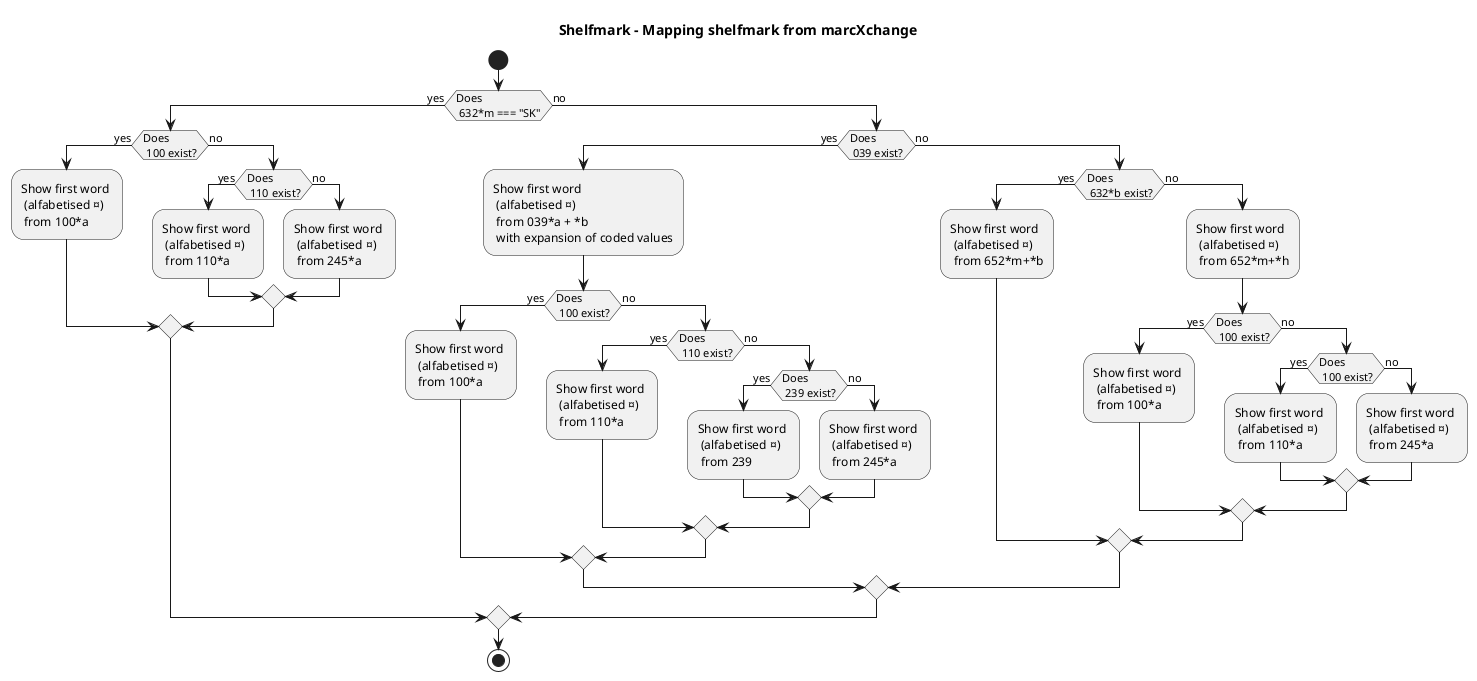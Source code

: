 @startuml
title Shelfmark - Mapping shelfmark from marcXchange
start
if (Does \n 632*m === "SK") then (yes)
  if (Does \n 100 exist?) then (yes)
    :Show first word \n (alfabetised ¤) \n from 100*a;
  else (no)
    if (Does \n 110 exist?) then (yes)
      :Show first word \n (alfabetised ¤) \n from 110*a;
    else (no)
      :Show first word \n (alfabetised ¤) \n from 245*a;
    endif
  endif
else (no)
  if (Does \n 039 exist?) then (yes)
    :Show first word \n (alfabetised ¤) \n from 039*a + *b \n with expansion of coded values;
    if (Does \n 100 exist?) then (yes)
      :Show first word \n (alfabetised ¤) \n from 100*a;
    else (no)
      if (Does \n 110 exist?) then (yes)
        :Show first word \n (alfabetised ¤) \n from 110*a;
      else (no)
        if (Does \n 239 exist?) then (yes)
          :Show first word \n (alfabetised ¤) \n from 239;
        else (no)
          :Show first word \n (alfabetised ¤) \n from 245*a;
        endif
      endif
    endif
  else (no)
    if (Does \n 632*b exist?) then (yes)
      :Show first word \n (alfabetised ¤) \n from 652*m+*b;
    else (no)
      :Show first word \n (alfabetised ¤) \n from 652*m+*h;
      if (Does \n 100 exist?) then (yes)
        :Show first word \n (alfabetised ¤) \n from 100*a;
      else (no)
        if (Does \n 100 exist?) then (yes)
          :Show first word \n (alfabetised ¤) \n from 110*a;
        else (no)
          :Show first word \n (alfabetised ¤) \n from 245*a;
        endif
      endif
    endif
  endif
endif
stop
@enduml